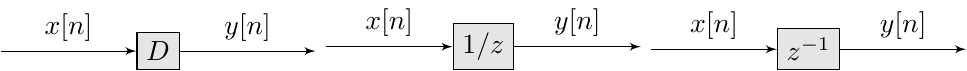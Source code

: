 \documentclass{standalone}
\usepackage{tikz}
\usetikzlibrary{calc}
\usetikzlibrary{positioning}
\usetikzlibrary{shapes,arrows,decorations.pathreplacing,decorations.markings}
\tikzstyle{block} = [draw, fill=gray!20, rectangle]
\tikzstyle{sum} = [draw, fill=gray!20, circle, node distance=1cm]
\tikzstyle{input} = [coordinate]
\tikzstyle{output} = [coordinate]
\tikzstyle{pinstyle} = [pin edge={to-,thin,black}]
\usepackage{pgfplots}
 \pgfplotsset{compat=1.13}
 \usepackage{transparent}

\begin{document}
\begin{tikzpicture}[auto, node distance=2cm,>=latex',scale=1, every node/.style={transform shape}]
    \node [input, name=input] {};
    \node [block, right of=input] (system) {$D$};
    \node [output, right of=system] (output) {};
    \draw [draw,->] (input) -- node {$x[n]$} (system);
    \draw [->] (system) -- node {$y[n]$} (output);
\end{tikzpicture}
\begin{tikzpicture}[auto, node distance=2cm,>=latex',scale=1, every node/.style={transform shape}]
    \node [input, name=input] {};
    \node [block, right of=input] (system) {$1/z$};
    \node [output, right of=system] (output) {};
    \draw [draw,->] (input) -- node {$x[n]$} (system);
    \draw [->] (system) -- node {$y[n]$} (output);
\end{tikzpicture}

\begin{tikzpicture}[auto, node distance=2cm,>=latex',scale=1, every node/.style={transform shape}]
    \node [input, name=input] {};
    \node [block, right of=input] (system) {$z^{-1}$};
    \node [output, right of=system] (output) {};
    \draw [draw,->] (input) -- node {$x[n]$} (system);
    \draw [->] (system) -- node {$y[n]$} (output);
\end{tikzpicture}
\end{document}
